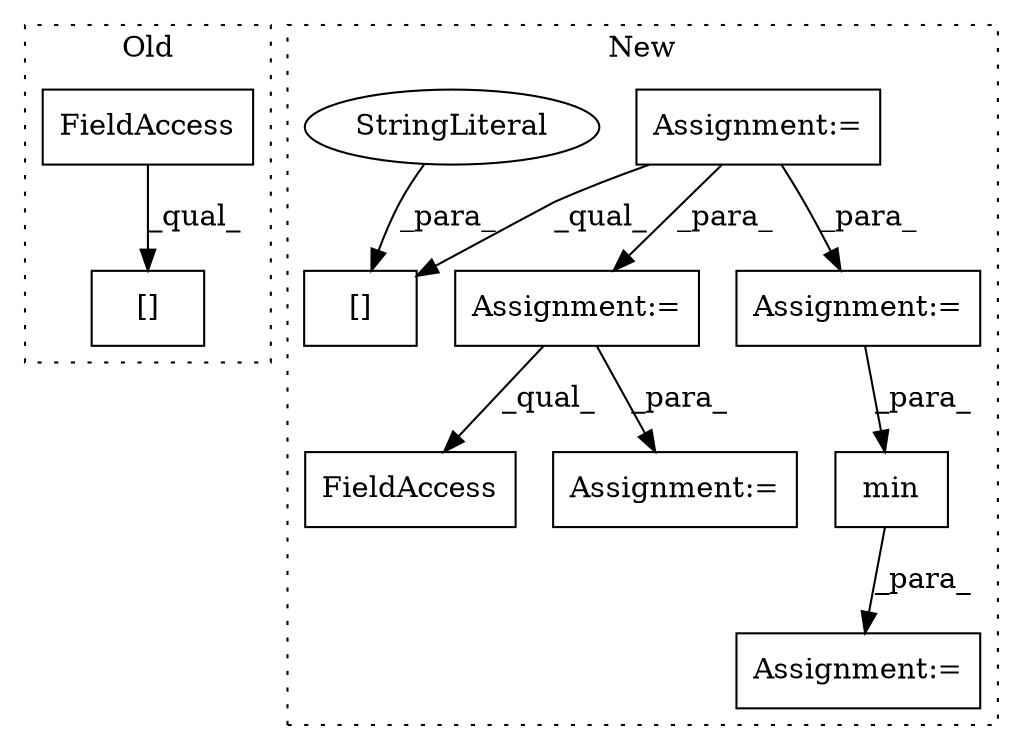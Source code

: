 digraph G {
subgraph cluster0 {
1 [label="[]" a="2" s="3028,3031" l="2,1" shape="box"];
6 [label="FieldAccess" a="22" s="3028" l="1" shape="box"];
label = "Old";
style="dotted";
}
subgraph cluster1 {
2 [label="min" a="32" s="3713,3748" l="4,1" shape="box"];
3 [label="Assignment:=" a="7" s="3706" l="1" shape="box"];
4 [label="Assignment:=" a="7" s="3625" l="1" shape="box"];
5 [label="Assignment:=" a="7" s="3069" l="12" shape="box"];
7 [label="FieldAccess" a="22" s="3352" l="6" shape="box"];
8 [label="[]" a="2" s="3639,3664" l="7,1" shape="box"];
9 [label="StringLiteral" a="45" s="3646" l="18" shape="ellipse"];
10 [label="Assignment:=" a="7" s="3336" l="1" shape="box"];
11 [label="Assignment:=" a="7" s="3426" l="25" shape="box"];
label = "New";
style="dotted";
}
2 -> 3 [label="_para_"];
4 -> 2 [label="_para_"];
5 -> 11 [label="_para_"];
5 -> 8 [label="_qual_"];
5 -> 4 [label="_para_"];
6 -> 1 [label="_qual_"];
9 -> 8 [label="_para_"];
11 -> 7 [label="_qual_"];
11 -> 10 [label="_para_"];
}